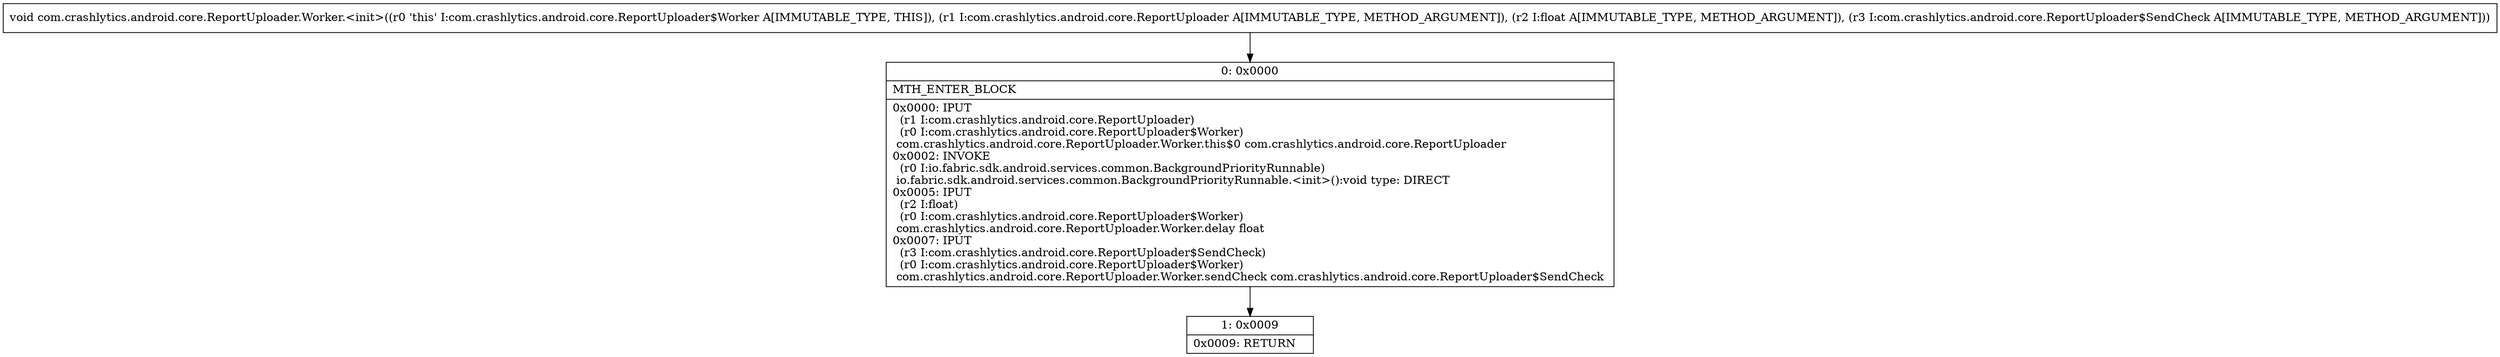 digraph "CFG forcom.crashlytics.android.core.ReportUploader.Worker.\<init\>(Lcom\/crashlytics\/android\/core\/ReportUploader;FLcom\/crashlytics\/android\/core\/ReportUploader$SendCheck;)V" {
Node_0 [shape=record,label="{0\:\ 0x0000|MTH_ENTER_BLOCK\l|0x0000: IPUT  \l  (r1 I:com.crashlytics.android.core.ReportUploader)\l  (r0 I:com.crashlytics.android.core.ReportUploader$Worker)\l com.crashlytics.android.core.ReportUploader.Worker.this$0 com.crashlytics.android.core.ReportUploader \l0x0002: INVOKE  \l  (r0 I:io.fabric.sdk.android.services.common.BackgroundPriorityRunnable)\l io.fabric.sdk.android.services.common.BackgroundPriorityRunnable.\<init\>():void type: DIRECT \l0x0005: IPUT  \l  (r2 I:float)\l  (r0 I:com.crashlytics.android.core.ReportUploader$Worker)\l com.crashlytics.android.core.ReportUploader.Worker.delay float \l0x0007: IPUT  \l  (r3 I:com.crashlytics.android.core.ReportUploader$SendCheck)\l  (r0 I:com.crashlytics.android.core.ReportUploader$Worker)\l com.crashlytics.android.core.ReportUploader.Worker.sendCheck com.crashlytics.android.core.ReportUploader$SendCheck \l}"];
Node_1 [shape=record,label="{1\:\ 0x0009|0x0009: RETURN   \l}"];
MethodNode[shape=record,label="{void com.crashlytics.android.core.ReportUploader.Worker.\<init\>((r0 'this' I:com.crashlytics.android.core.ReportUploader$Worker A[IMMUTABLE_TYPE, THIS]), (r1 I:com.crashlytics.android.core.ReportUploader A[IMMUTABLE_TYPE, METHOD_ARGUMENT]), (r2 I:float A[IMMUTABLE_TYPE, METHOD_ARGUMENT]), (r3 I:com.crashlytics.android.core.ReportUploader$SendCheck A[IMMUTABLE_TYPE, METHOD_ARGUMENT])) }"];
MethodNode -> Node_0;
Node_0 -> Node_1;
}

